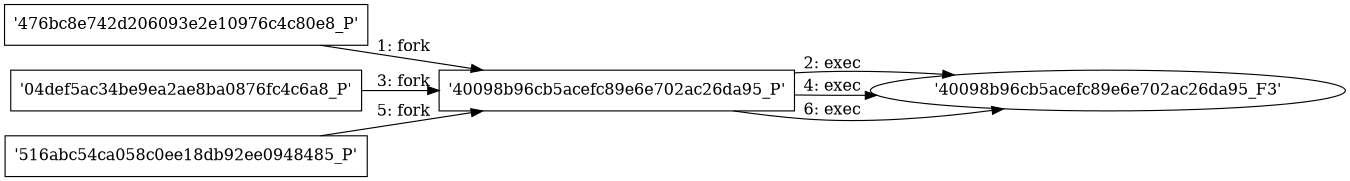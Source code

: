 digraph "D:\Learning\Paper\apt\基于CTI的攻击预警\Dataset\攻击图\ASGfromALLCTI\VirusTotal += Android execution reports.dot" {
rankdir="LR"
size="9"
fixedsize="false"
splines="true"
nodesep=0.3
ranksep=0
fontsize=10
overlap="scalexy"
engine= "neato"
	"'476bc8e742d206093e2e10976c4c80e8_P'" [node_type=Process shape=box]
	"'40098b96cb5acefc89e6e702ac26da95_P'" [node_type=Process shape=box]
	"'476bc8e742d206093e2e10976c4c80e8_P'" -> "'40098b96cb5acefc89e6e702ac26da95_P'" [label="1: fork"]
	"'40098b96cb5acefc89e6e702ac26da95_P'" [node_type=Process shape=box]
	"'40098b96cb5acefc89e6e702ac26da95_F3'" [node_type=File shape=ellipse]
	"'40098b96cb5acefc89e6e702ac26da95_P'" -> "'40098b96cb5acefc89e6e702ac26da95_F3'" [label="2: exec"]
	"'04def5ac34be9ea2ae8ba0876fc4c6a8_P'" [node_type=Process shape=box]
	"'40098b96cb5acefc89e6e702ac26da95_P'" [node_type=Process shape=box]
	"'04def5ac34be9ea2ae8ba0876fc4c6a8_P'" -> "'40098b96cb5acefc89e6e702ac26da95_P'" [label="3: fork"]
	"'40098b96cb5acefc89e6e702ac26da95_P'" [node_type=Process shape=box]
	"'40098b96cb5acefc89e6e702ac26da95_F3'" [node_type=File shape=ellipse]
	"'40098b96cb5acefc89e6e702ac26da95_P'" -> "'40098b96cb5acefc89e6e702ac26da95_F3'" [label="4: exec"]
	"'516abc54ca058c0ee18db92ee0948485_P'" [node_type=Process shape=box]
	"'40098b96cb5acefc89e6e702ac26da95_P'" [node_type=Process shape=box]
	"'516abc54ca058c0ee18db92ee0948485_P'" -> "'40098b96cb5acefc89e6e702ac26da95_P'" [label="5: fork"]
	"'40098b96cb5acefc89e6e702ac26da95_P'" [node_type=Process shape=box]
	"'40098b96cb5acefc89e6e702ac26da95_F3'" [node_type=File shape=ellipse]
	"'40098b96cb5acefc89e6e702ac26da95_P'" -> "'40098b96cb5acefc89e6e702ac26da95_F3'" [label="6: exec"]
}
